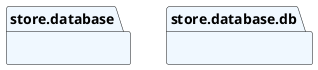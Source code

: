 @startuml packages
set namespaceSeparator none
package "store.database" as database #aliceblue {
}
package "store.database.db" as database.db #aliceblue {
}
@enduml